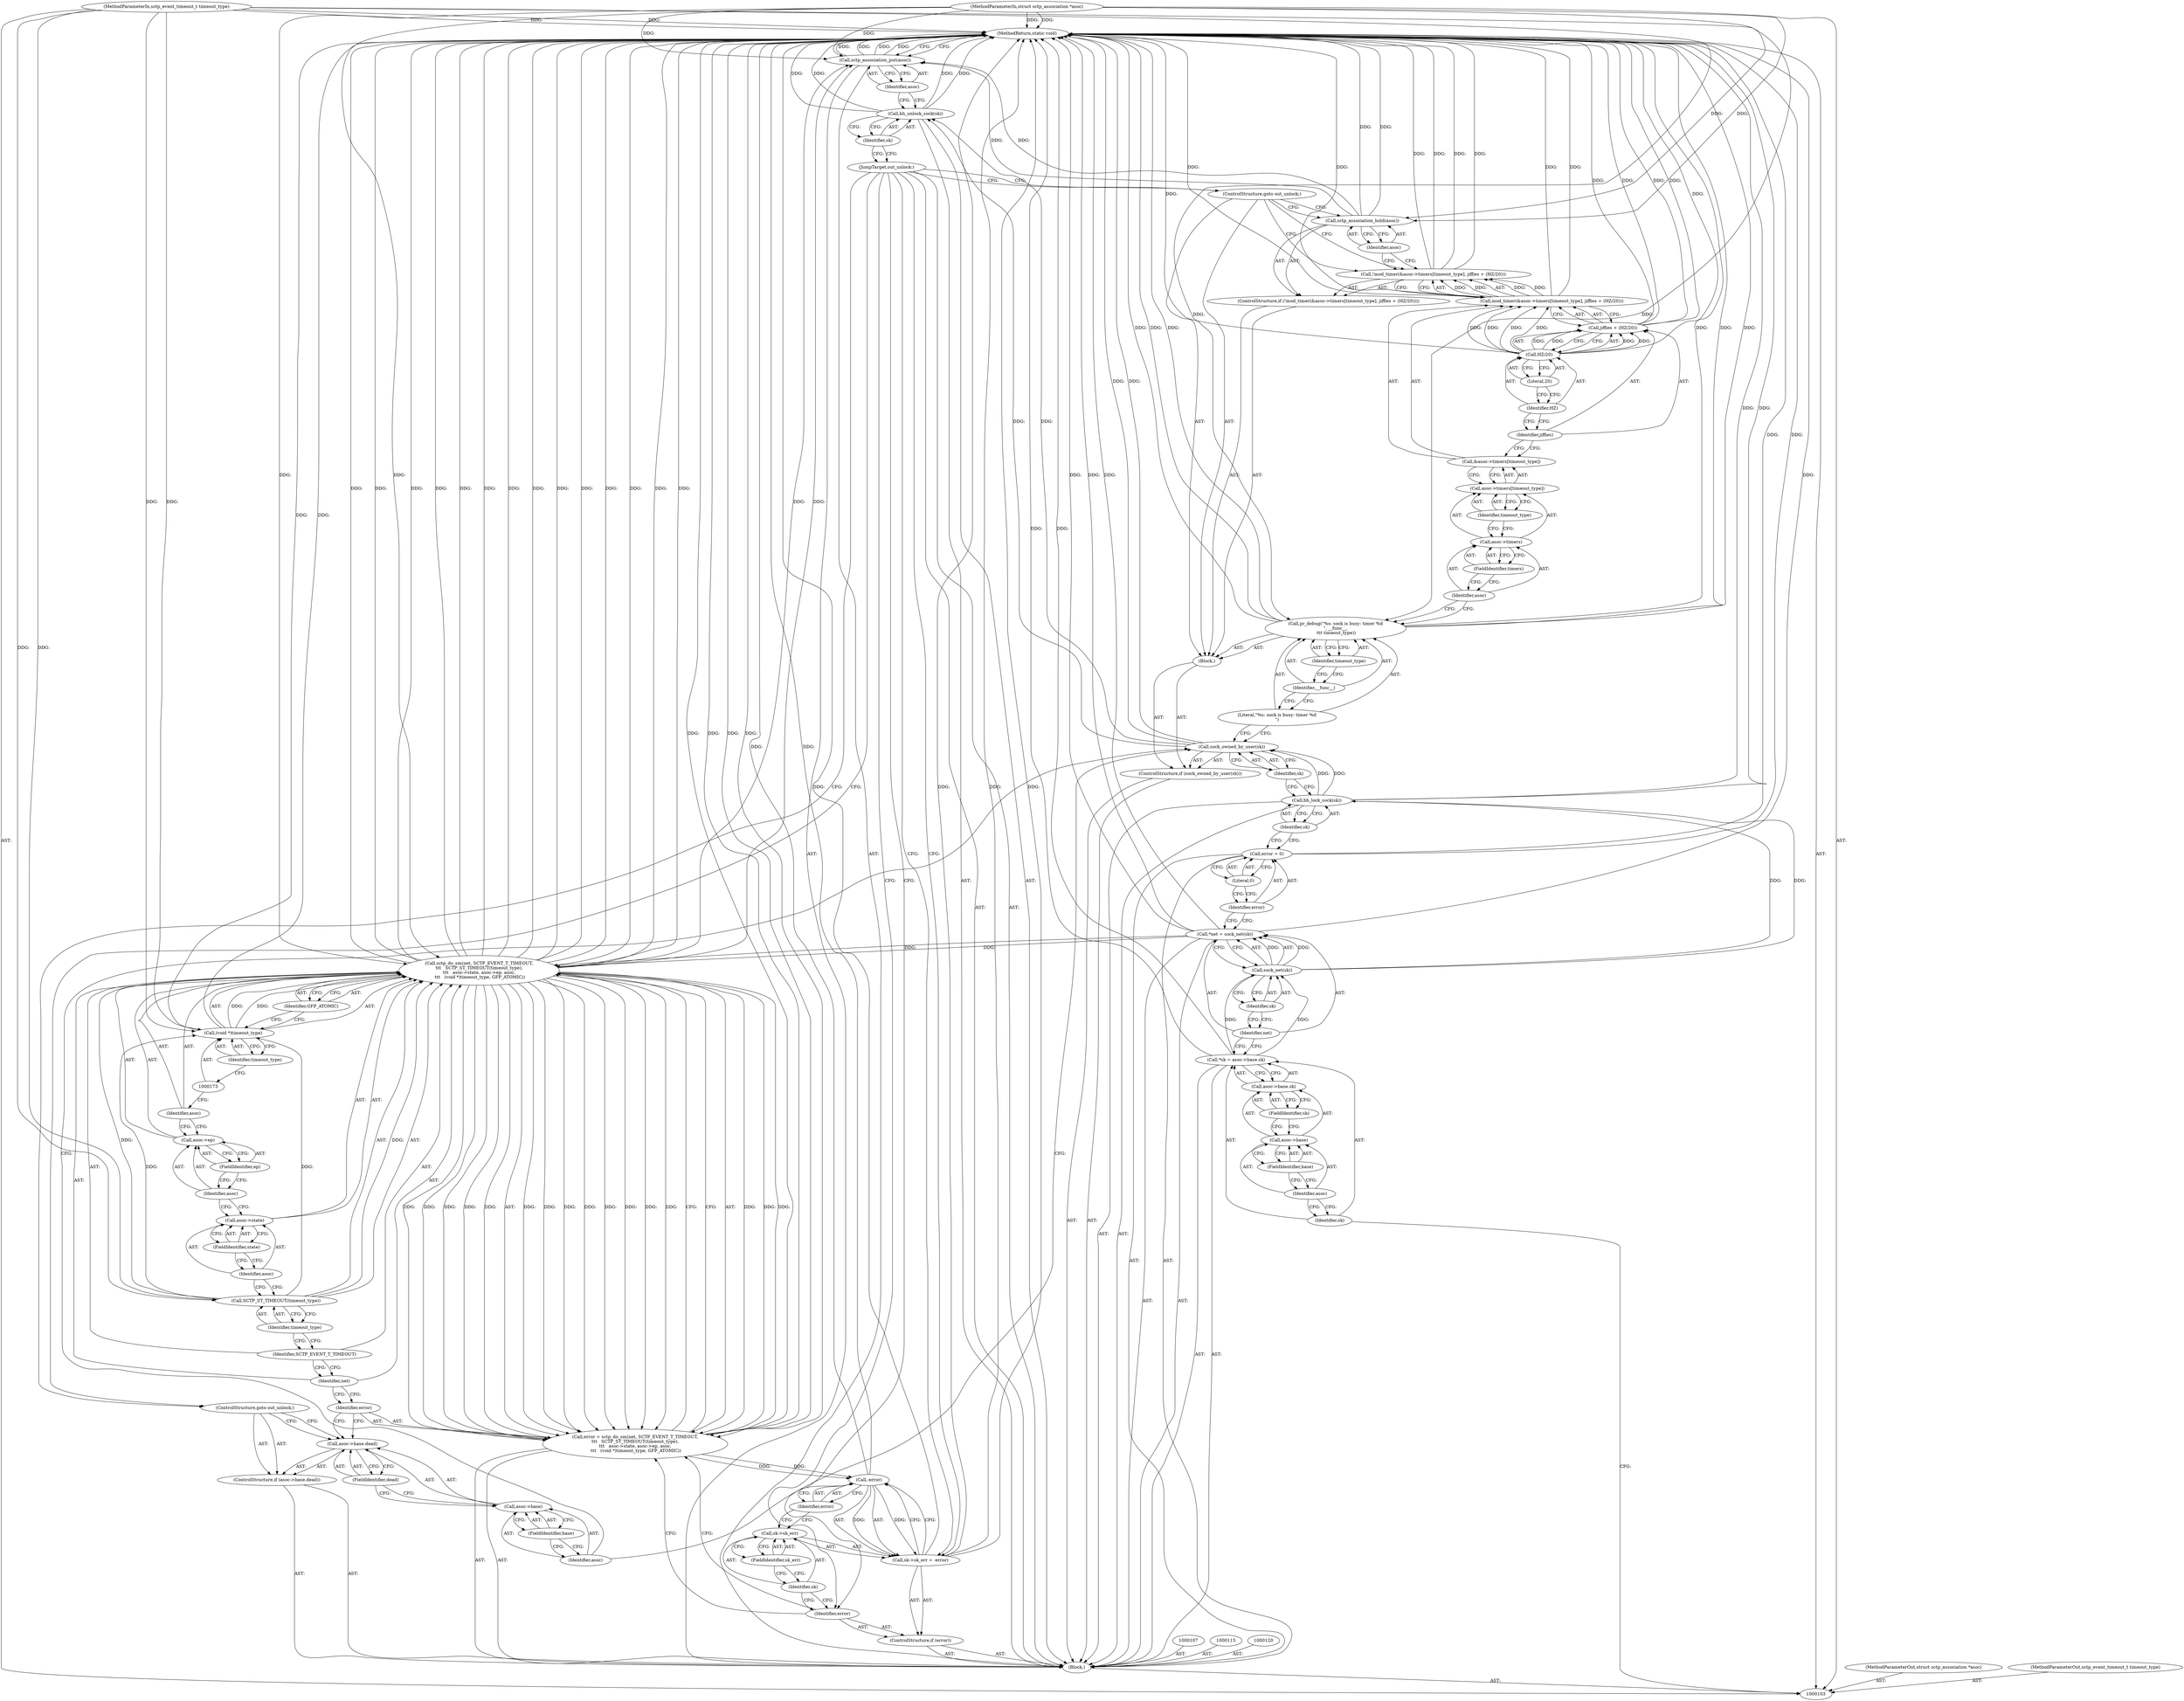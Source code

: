 digraph "0_linux_635682a14427d241bab7bbdeebb48a7d7b91638e_2" {
"1000189" [label="(MethodReturn,static void)"];
"1000104" [label="(MethodParameterIn,struct sctp_association *asoc)"];
"1000297" [label="(MethodParameterOut,struct sctp_association *asoc)"];
"1000131" [label="(Literal,\"%s: sock is busy: timer %d\n\")"];
"1000130" [label="(Call,pr_debug(\"%s: sock is busy: timer %d\n\", __func__,\n \t\t\t timeout_type))"];
"1000132" [label="(Identifier,__func__)"];
"1000133" [label="(Identifier,timeout_type)"];
"1000137" [label="(Call,&asoc->timers[timeout_type])"];
"1000138" [label="(Call,asoc->timers[timeout_type])"];
"1000139" [label="(Call,asoc->timers)"];
"1000140" [label="(Identifier,asoc)"];
"1000134" [label="(ControlStructure,if (!mod_timer(&asoc->timers[timeout_type], jiffies + (HZ/20))))"];
"1000141" [label="(FieldIdentifier,timers)"];
"1000142" [label="(Identifier,timeout_type)"];
"1000143" [label="(Call,jiffies + (HZ/20))"];
"1000144" [label="(Identifier,jiffies)"];
"1000145" [label="(Call,HZ/20)"];
"1000146" [label="(Identifier,HZ)"];
"1000135" [label="(Call,!mod_timer(&asoc->timers[timeout_type], jiffies + (HZ/20)))"];
"1000147" [label="(Literal,20)"];
"1000136" [label="(Call,mod_timer(&asoc->timers[timeout_type], jiffies + (HZ/20)))"];
"1000149" [label="(Identifier,asoc)"];
"1000148" [label="(Call,sctp_association_hold(asoc))"];
"1000150" [label="(ControlStructure,goto out_unlock;)"];
"1000105" [label="(MethodParameterIn,sctp_event_timeout_t timeout_type)"];
"1000298" [label="(MethodParameterOut,sctp_event_timeout_t timeout_type)"];
"1000151" [label="(ControlStructure,if (asoc->base.dead))"];
"1000155" [label="(FieldIdentifier,base)"];
"1000156" [label="(FieldIdentifier,dead)"];
"1000152" [label="(Call,asoc->base.dead)"];
"1000153" [label="(Call,asoc->base)"];
"1000154" [label="(Identifier,asoc)"];
"1000157" [label="(ControlStructure,goto out_unlock;)"];
"1000158" [label="(Call,error = sctp_do_sm(net, SCTP_EVENT_T_TIMEOUT,\n\t\t\t   SCTP_ST_TIMEOUT(timeout_type),\n\t\t\t   asoc->state, asoc->ep, asoc,\n \t\t\t   (void *)timeout_type, GFP_ATOMIC))"];
"1000159" [label="(Identifier,error)"];
"1000161" [label="(Identifier,net)"];
"1000162" [label="(Identifier,SCTP_EVENT_T_TIMEOUT)"];
"1000160" [label="(Call,sctp_do_sm(net, SCTP_EVENT_T_TIMEOUT,\n\t\t\t   SCTP_ST_TIMEOUT(timeout_type),\n\t\t\t   asoc->state, asoc->ep, asoc,\n \t\t\t   (void *)timeout_type, GFP_ATOMIC))"];
"1000164" [label="(Identifier,timeout_type)"];
"1000163" [label="(Call,SCTP_ST_TIMEOUT(timeout_type))"];
"1000167" [label="(FieldIdentifier,state)"];
"1000168" [label="(Call,asoc->ep)"];
"1000169" [label="(Identifier,asoc)"];
"1000170" [label="(FieldIdentifier,ep)"];
"1000171" [label="(Identifier,asoc)"];
"1000165" [label="(Call,asoc->state)"];
"1000166" [label="(Identifier,asoc)"];
"1000174" [label="(Identifier,timeout_type)"];
"1000175" [label="(Identifier,GFP_ATOMIC)"];
"1000172" [label="(Call,(void *)timeout_type)"];
"1000106" [label="(Block,)"];
"1000176" [label="(ControlStructure,if (error))"];
"1000177" [label="(Identifier,error)"];
"1000182" [label="(Call,-error)"];
"1000183" [label="(Identifier,error)"];
"1000178" [label="(Call,sk->sk_err = -error)"];
"1000179" [label="(Call,sk->sk_err)"];
"1000180" [label="(Identifier,sk)"];
"1000181" [label="(FieldIdentifier,sk_err)"];
"1000184" [label="(JumpTarget,out_unlock:)"];
"1000185" [label="(Call,bh_unlock_sock(sk))"];
"1000186" [label="(Identifier,sk)"];
"1000187" [label="(Call,sctp_association_put(asoc))"];
"1000188" [label="(Identifier,asoc)"];
"1000108" [label="(Call,*sk = asoc->base.sk)"];
"1000109" [label="(Identifier,sk)"];
"1000110" [label="(Call,asoc->base.sk)"];
"1000111" [label="(Call,asoc->base)"];
"1000112" [label="(Identifier,asoc)"];
"1000113" [label="(FieldIdentifier,base)"];
"1000114" [label="(FieldIdentifier,sk)"];
"1000116" [label="(Call,*net = sock_net(sk))"];
"1000117" [label="(Identifier,net)"];
"1000118" [label="(Call,sock_net(sk))"];
"1000119" [label="(Identifier,sk)"];
"1000123" [label="(Literal,0)"];
"1000121" [label="(Call,error = 0)"];
"1000122" [label="(Identifier,error)"];
"1000124" [label="(Call,bh_lock_sock(sk))"];
"1000125" [label="(Identifier,sk)"];
"1000126" [label="(ControlStructure,if (sock_owned_by_user(sk)))"];
"1000128" [label="(Identifier,sk)"];
"1000129" [label="(Block,)"];
"1000127" [label="(Call,sock_owned_by_user(sk))"];
"1000189" -> "1000103"  [label="AST: "];
"1000189" -> "1000187"  [label="CFG: "];
"1000185" -> "1000189"  [label="DDG: "];
"1000185" -> "1000189"  [label="DDG: "];
"1000105" -> "1000189"  [label="DDG: "];
"1000158" -> "1000189"  [label="DDG: "];
"1000158" -> "1000189"  [label="DDG: "];
"1000130" -> "1000189"  [label="DDG: "];
"1000130" -> "1000189"  [label="DDG: "];
"1000130" -> "1000189"  [label="DDG: "];
"1000148" -> "1000189"  [label="DDG: "];
"1000127" -> "1000189"  [label="DDG: "];
"1000116" -> "1000189"  [label="DDG: "];
"1000116" -> "1000189"  [label="DDG: "];
"1000178" -> "1000189"  [label="DDG: "];
"1000178" -> "1000189"  [label="DDG: "];
"1000187" -> "1000189"  [label="DDG: "];
"1000187" -> "1000189"  [label="DDG: "];
"1000160" -> "1000189"  [label="DDG: "];
"1000160" -> "1000189"  [label="DDG: "];
"1000160" -> "1000189"  [label="DDG: "];
"1000160" -> "1000189"  [label="DDG: "];
"1000160" -> "1000189"  [label="DDG: "];
"1000160" -> "1000189"  [label="DDG: "];
"1000160" -> "1000189"  [label="DDG: "];
"1000104" -> "1000189"  [label="DDG: "];
"1000143" -> "1000189"  [label="DDG: "];
"1000143" -> "1000189"  [label="DDG: "];
"1000135" -> "1000189"  [label="DDG: "];
"1000135" -> "1000189"  [label="DDG: "];
"1000108" -> "1000189"  [label="DDG: "];
"1000136" -> "1000189"  [label="DDG: "];
"1000136" -> "1000189"  [label="DDG: "];
"1000121" -> "1000189"  [label="DDG: "];
"1000145" -> "1000189"  [label="DDG: "];
"1000182" -> "1000189"  [label="DDG: "];
"1000172" -> "1000189"  [label="DDG: "];
"1000124" -> "1000189"  [label="DDG: "];
"1000104" -> "1000103"  [label="AST: "];
"1000104" -> "1000189"  [label="DDG: "];
"1000104" -> "1000148"  [label="DDG: "];
"1000104" -> "1000160"  [label="DDG: "];
"1000104" -> "1000187"  [label="DDG: "];
"1000297" -> "1000103"  [label="AST: "];
"1000131" -> "1000130"  [label="AST: "];
"1000131" -> "1000127"  [label="CFG: "];
"1000132" -> "1000131"  [label="CFG: "];
"1000130" -> "1000129"  [label="AST: "];
"1000130" -> "1000133"  [label="CFG: "];
"1000131" -> "1000130"  [label="AST: "];
"1000132" -> "1000130"  [label="AST: "];
"1000133" -> "1000130"  [label="AST: "];
"1000140" -> "1000130"  [label="CFG: "];
"1000130" -> "1000189"  [label="DDG: "];
"1000130" -> "1000189"  [label="DDG: "];
"1000130" -> "1000189"  [label="DDG: "];
"1000105" -> "1000130"  [label="DDG: "];
"1000132" -> "1000130"  [label="AST: "];
"1000132" -> "1000131"  [label="CFG: "];
"1000133" -> "1000132"  [label="CFG: "];
"1000133" -> "1000130"  [label="AST: "];
"1000133" -> "1000132"  [label="CFG: "];
"1000130" -> "1000133"  [label="CFG: "];
"1000137" -> "1000136"  [label="AST: "];
"1000137" -> "1000138"  [label="CFG: "];
"1000138" -> "1000137"  [label="AST: "];
"1000144" -> "1000137"  [label="CFG: "];
"1000138" -> "1000137"  [label="AST: "];
"1000138" -> "1000142"  [label="CFG: "];
"1000139" -> "1000138"  [label="AST: "];
"1000142" -> "1000138"  [label="AST: "];
"1000137" -> "1000138"  [label="CFG: "];
"1000139" -> "1000138"  [label="AST: "];
"1000139" -> "1000141"  [label="CFG: "];
"1000140" -> "1000139"  [label="AST: "];
"1000141" -> "1000139"  [label="AST: "];
"1000142" -> "1000139"  [label="CFG: "];
"1000140" -> "1000139"  [label="AST: "];
"1000140" -> "1000130"  [label="CFG: "];
"1000141" -> "1000140"  [label="CFG: "];
"1000134" -> "1000129"  [label="AST: "];
"1000135" -> "1000134"  [label="AST: "];
"1000148" -> "1000134"  [label="AST: "];
"1000141" -> "1000139"  [label="AST: "];
"1000141" -> "1000140"  [label="CFG: "];
"1000139" -> "1000141"  [label="CFG: "];
"1000142" -> "1000138"  [label="AST: "];
"1000142" -> "1000139"  [label="CFG: "];
"1000138" -> "1000142"  [label="CFG: "];
"1000143" -> "1000136"  [label="AST: "];
"1000143" -> "1000145"  [label="CFG: "];
"1000144" -> "1000143"  [label="AST: "];
"1000145" -> "1000143"  [label="AST: "];
"1000136" -> "1000143"  [label="CFG: "];
"1000143" -> "1000189"  [label="DDG: "];
"1000143" -> "1000189"  [label="DDG: "];
"1000145" -> "1000143"  [label="DDG: "];
"1000145" -> "1000143"  [label="DDG: "];
"1000144" -> "1000143"  [label="AST: "];
"1000144" -> "1000137"  [label="CFG: "];
"1000146" -> "1000144"  [label="CFG: "];
"1000145" -> "1000143"  [label="AST: "];
"1000145" -> "1000147"  [label="CFG: "];
"1000146" -> "1000145"  [label="AST: "];
"1000147" -> "1000145"  [label="AST: "];
"1000143" -> "1000145"  [label="CFG: "];
"1000145" -> "1000189"  [label="DDG: "];
"1000145" -> "1000136"  [label="DDG: "];
"1000145" -> "1000136"  [label="DDG: "];
"1000145" -> "1000143"  [label="DDG: "];
"1000145" -> "1000143"  [label="DDG: "];
"1000146" -> "1000145"  [label="AST: "];
"1000146" -> "1000144"  [label="CFG: "];
"1000147" -> "1000146"  [label="CFG: "];
"1000135" -> "1000134"  [label="AST: "];
"1000135" -> "1000136"  [label="CFG: "];
"1000136" -> "1000135"  [label="AST: "];
"1000149" -> "1000135"  [label="CFG: "];
"1000150" -> "1000135"  [label="CFG: "];
"1000135" -> "1000189"  [label="DDG: "];
"1000135" -> "1000189"  [label="DDG: "];
"1000136" -> "1000135"  [label="DDG: "];
"1000136" -> "1000135"  [label="DDG: "];
"1000147" -> "1000145"  [label="AST: "];
"1000147" -> "1000146"  [label="CFG: "];
"1000145" -> "1000147"  [label="CFG: "];
"1000136" -> "1000135"  [label="AST: "];
"1000136" -> "1000143"  [label="CFG: "];
"1000137" -> "1000136"  [label="AST: "];
"1000143" -> "1000136"  [label="AST: "];
"1000135" -> "1000136"  [label="CFG: "];
"1000136" -> "1000189"  [label="DDG: "];
"1000136" -> "1000189"  [label="DDG: "];
"1000136" -> "1000135"  [label="DDG: "];
"1000136" -> "1000135"  [label="DDG: "];
"1000145" -> "1000136"  [label="DDG: "];
"1000145" -> "1000136"  [label="DDG: "];
"1000149" -> "1000148"  [label="AST: "];
"1000149" -> "1000135"  [label="CFG: "];
"1000148" -> "1000149"  [label="CFG: "];
"1000148" -> "1000134"  [label="AST: "];
"1000148" -> "1000149"  [label="CFG: "];
"1000149" -> "1000148"  [label="AST: "];
"1000150" -> "1000148"  [label="CFG: "];
"1000148" -> "1000189"  [label="DDG: "];
"1000104" -> "1000148"  [label="DDG: "];
"1000148" -> "1000187"  [label="DDG: "];
"1000150" -> "1000129"  [label="AST: "];
"1000150" -> "1000148"  [label="CFG: "];
"1000150" -> "1000135"  [label="CFG: "];
"1000184" -> "1000150"  [label="CFG: "];
"1000105" -> "1000103"  [label="AST: "];
"1000105" -> "1000189"  [label="DDG: "];
"1000105" -> "1000130"  [label="DDG: "];
"1000105" -> "1000163"  [label="DDG: "];
"1000105" -> "1000172"  [label="DDG: "];
"1000298" -> "1000103"  [label="AST: "];
"1000151" -> "1000106"  [label="AST: "];
"1000152" -> "1000151"  [label="AST: "];
"1000157" -> "1000151"  [label="AST: "];
"1000155" -> "1000153"  [label="AST: "];
"1000155" -> "1000154"  [label="CFG: "];
"1000153" -> "1000155"  [label="CFG: "];
"1000156" -> "1000152"  [label="AST: "];
"1000156" -> "1000153"  [label="CFG: "];
"1000152" -> "1000156"  [label="CFG: "];
"1000152" -> "1000151"  [label="AST: "];
"1000152" -> "1000156"  [label="CFG: "];
"1000153" -> "1000152"  [label="AST: "];
"1000156" -> "1000152"  [label="AST: "];
"1000157" -> "1000152"  [label="CFG: "];
"1000159" -> "1000152"  [label="CFG: "];
"1000153" -> "1000152"  [label="AST: "];
"1000153" -> "1000155"  [label="CFG: "];
"1000154" -> "1000153"  [label="AST: "];
"1000155" -> "1000153"  [label="AST: "];
"1000156" -> "1000153"  [label="CFG: "];
"1000154" -> "1000153"  [label="AST: "];
"1000154" -> "1000127"  [label="CFG: "];
"1000155" -> "1000154"  [label="CFG: "];
"1000157" -> "1000151"  [label="AST: "];
"1000157" -> "1000152"  [label="CFG: "];
"1000184" -> "1000157"  [label="CFG: "];
"1000158" -> "1000106"  [label="AST: "];
"1000158" -> "1000160"  [label="CFG: "];
"1000159" -> "1000158"  [label="AST: "];
"1000160" -> "1000158"  [label="AST: "];
"1000177" -> "1000158"  [label="CFG: "];
"1000158" -> "1000189"  [label="DDG: "];
"1000158" -> "1000189"  [label="DDG: "];
"1000160" -> "1000158"  [label="DDG: "];
"1000160" -> "1000158"  [label="DDG: "];
"1000160" -> "1000158"  [label="DDG: "];
"1000160" -> "1000158"  [label="DDG: "];
"1000160" -> "1000158"  [label="DDG: "];
"1000160" -> "1000158"  [label="DDG: "];
"1000160" -> "1000158"  [label="DDG: "];
"1000160" -> "1000158"  [label="DDG: "];
"1000158" -> "1000182"  [label="DDG: "];
"1000159" -> "1000158"  [label="AST: "];
"1000159" -> "1000152"  [label="CFG: "];
"1000161" -> "1000159"  [label="CFG: "];
"1000161" -> "1000160"  [label="AST: "];
"1000161" -> "1000159"  [label="CFG: "];
"1000162" -> "1000161"  [label="CFG: "];
"1000162" -> "1000160"  [label="AST: "];
"1000162" -> "1000161"  [label="CFG: "];
"1000164" -> "1000162"  [label="CFG: "];
"1000160" -> "1000158"  [label="AST: "];
"1000160" -> "1000175"  [label="CFG: "];
"1000161" -> "1000160"  [label="AST: "];
"1000162" -> "1000160"  [label="AST: "];
"1000163" -> "1000160"  [label="AST: "];
"1000165" -> "1000160"  [label="AST: "];
"1000168" -> "1000160"  [label="AST: "];
"1000171" -> "1000160"  [label="AST: "];
"1000172" -> "1000160"  [label="AST: "];
"1000175" -> "1000160"  [label="AST: "];
"1000158" -> "1000160"  [label="CFG: "];
"1000160" -> "1000189"  [label="DDG: "];
"1000160" -> "1000189"  [label="DDG: "];
"1000160" -> "1000189"  [label="DDG: "];
"1000160" -> "1000189"  [label="DDG: "];
"1000160" -> "1000189"  [label="DDG: "];
"1000160" -> "1000189"  [label="DDG: "];
"1000160" -> "1000189"  [label="DDG: "];
"1000160" -> "1000158"  [label="DDG: "];
"1000160" -> "1000158"  [label="DDG: "];
"1000160" -> "1000158"  [label="DDG: "];
"1000160" -> "1000158"  [label="DDG: "];
"1000160" -> "1000158"  [label="DDG: "];
"1000160" -> "1000158"  [label="DDG: "];
"1000160" -> "1000158"  [label="DDG: "];
"1000160" -> "1000158"  [label="DDG: "];
"1000116" -> "1000160"  [label="DDG: "];
"1000163" -> "1000160"  [label="DDG: "];
"1000104" -> "1000160"  [label="DDG: "];
"1000172" -> "1000160"  [label="DDG: "];
"1000160" -> "1000187"  [label="DDG: "];
"1000164" -> "1000163"  [label="AST: "];
"1000164" -> "1000162"  [label="CFG: "];
"1000163" -> "1000164"  [label="CFG: "];
"1000163" -> "1000160"  [label="AST: "];
"1000163" -> "1000164"  [label="CFG: "];
"1000164" -> "1000163"  [label="AST: "];
"1000166" -> "1000163"  [label="CFG: "];
"1000163" -> "1000160"  [label="DDG: "];
"1000105" -> "1000163"  [label="DDG: "];
"1000163" -> "1000172"  [label="DDG: "];
"1000167" -> "1000165"  [label="AST: "];
"1000167" -> "1000166"  [label="CFG: "];
"1000165" -> "1000167"  [label="CFG: "];
"1000168" -> "1000160"  [label="AST: "];
"1000168" -> "1000170"  [label="CFG: "];
"1000169" -> "1000168"  [label="AST: "];
"1000170" -> "1000168"  [label="AST: "];
"1000171" -> "1000168"  [label="CFG: "];
"1000169" -> "1000168"  [label="AST: "];
"1000169" -> "1000165"  [label="CFG: "];
"1000170" -> "1000169"  [label="CFG: "];
"1000170" -> "1000168"  [label="AST: "];
"1000170" -> "1000169"  [label="CFG: "];
"1000168" -> "1000170"  [label="CFG: "];
"1000171" -> "1000160"  [label="AST: "];
"1000171" -> "1000168"  [label="CFG: "];
"1000173" -> "1000171"  [label="CFG: "];
"1000165" -> "1000160"  [label="AST: "];
"1000165" -> "1000167"  [label="CFG: "];
"1000166" -> "1000165"  [label="AST: "];
"1000167" -> "1000165"  [label="AST: "];
"1000169" -> "1000165"  [label="CFG: "];
"1000166" -> "1000165"  [label="AST: "];
"1000166" -> "1000163"  [label="CFG: "];
"1000167" -> "1000166"  [label="CFG: "];
"1000174" -> "1000172"  [label="AST: "];
"1000174" -> "1000173"  [label="CFG: "];
"1000172" -> "1000174"  [label="CFG: "];
"1000175" -> "1000160"  [label="AST: "];
"1000175" -> "1000172"  [label="CFG: "];
"1000160" -> "1000175"  [label="CFG: "];
"1000172" -> "1000160"  [label="AST: "];
"1000172" -> "1000174"  [label="CFG: "];
"1000173" -> "1000172"  [label="AST: "];
"1000174" -> "1000172"  [label="AST: "];
"1000175" -> "1000172"  [label="CFG: "];
"1000172" -> "1000189"  [label="DDG: "];
"1000172" -> "1000160"  [label="DDG: "];
"1000163" -> "1000172"  [label="DDG: "];
"1000105" -> "1000172"  [label="DDG: "];
"1000106" -> "1000103"  [label="AST: "];
"1000107" -> "1000106"  [label="AST: "];
"1000108" -> "1000106"  [label="AST: "];
"1000115" -> "1000106"  [label="AST: "];
"1000116" -> "1000106"  [label="AST: "];
"1000120" -> "1000106"  [label="AST: "];
"1000121" -> "1000106"  [label="AST: "];
"1000124" -> "1000106"  [label="AST: "];
"1000126" -> "1000106"  [label="AST: "];
"1000151" -> "1000106"  [label="AST: "];
"1000158" -> "1000106"  [label="AST: "];
"1000176" -> "1000106"  [label="AST: "];
"1000184" -> "1000106"  [label="AST: "];
"1000185" -> "1000106"  [label="AST: "];
"1000187" -> "1000106"  [label="AST: "];
"1000176" -> "1000106"  [label="AST: "];
"1000177" -> "1000176"  [label="AST: "];
"1000178" -> "1000176"  [label="AST: "];
"1000177" -> "1000176"  [label="AST: "];
"1000177" -> "1000158"  [label="CFG: "];
"1000180" -> "1000177"  [label="CFG: "];
"1000184" -> "1000177"  [label="CFG: "];
"1000182" -> "1000178"  [label="AST: "];
"1000182" -> "1000183"  [label="CFG: "];
"1000183" -> "1000182"  [label="AST: "];
"1000178" -> "1000182"  [label="CFG: "];
"1000182" -> "1000189"  [label="DDG: "];
"1000182" -> "1000178"  [label="DDG: "];
"1000158" -> "1000182"  [label="DDG: "];
"1000183" -> "1000182"  [label="AST: "];
"1000183" -> "1000179"  [label="CFG: "];
"1000182" -> "1000183"  [label="CFG: "];
"1000178" -> "1000176"  [label="AST: "];
"1000178" -> "1000182"  [label="CFG: "];
"1000179" -> "1000178"  [label="AST: "];
"1000182" -> "1000178"  [label="AST: "];
"1000184" -> "1000178"  [label="CFG: "];
"1000178" -> "1000189"  [label="DDG: "];
"1000178" -> "1000189"  [label="DDG: "];
"1000182" -> "1000178"  [label="DDG: "];
"1000179" -> "1000178"  [label="AST: "];
"1000179" -> "1000181"  [label="CFG: "];
"1000180" -> "1000179"  [label="AST: "];
"1000181" -> "1000179"  [label="AST: "];
"1000183" -> "1000179"  [label="CFG: "];
"1000180" -> "1000179"  [label="AST: "];
"1000180" -> "1000177"  [label="CFG: "];
"1000181" -> "1000180"  [label="CFG: "];
"1000181" -> "1000179"  [label="AST: "];
"1000181" -> "1000180"  [label="CFG: "];
"1000179" -> "1000181"  [label="CFG: "];
"1000184" -> "1000106"  [label="AST: "];
"1000184" -> "1000178"  [label="CFG: "];
"1000184" -> "1000177"  [label="CFG: "];
"1000184" -> "1000150"  [label="CFG: "];
"1000184" -> "1000157"  [label="CFG: "];
"1000186" -> "1000184"  [label="CFG: "];
"1000185" -> "1000106"  [label="AST: "];
"1000185" -> "1000186"  [label="CFG: "];
"1000186" -> "1000185"  [label="AST: "];
"1000188" -> "1000185"  [label="CFG: "];
"1000185" -> "1000189"  [label="DDG: "];
"1000185" -> "1000189"  [label="DDG: "];
"1000127" -> "1000185"  [label="DDG: "];
"1000186" -> "1000185"  [label="AST: "];
"1000186" -> "1000184"  [label="CFG: "];
"1000185" -> "1000186"  [label="CFG: "];
"1000187" -> "1000106"  [label="AST: "];
"1000187" -> "1000188"  [label="CFG: "];
"1000188" -> "1000187"  [label="AST: "];
"1000189" -> "1000187"  [label="CFG: "];
"1000187" -> "1000189"  [label="DDG: "];
"1000187" -> "1000189"  [label="DDG: "];
"1000148" -> "1000187"  [label="DDG: "];
"1000160" -> "1000187"  [label="DDG: "];
"1000104" -> "1000187"  [label="DDG: "];
"1000188" -> "1000187"  [label="AST: "];
"1000188" -> "1000185"  [label="CFG: "];
"1000187" -> "1000188"  [label="CFG: "];
"1000108" -> "1000106"  [label="AST: "];
"1000108" -> "1000110"  [label="CFG: "];
"1000109" -> "1000108"  [label="AST: "];
"1000110" -> "1000108"  [label="AST: "];
"1000117" -> "1000108"  [label="CFG: "];
"1000108" -> "1000189"  [label="DDG: "];
"1000108" -> "1000118"  [label="DDG: "];
"1000109" -> "1000108"  [label="AST: "];
"1000109" -> "1000103"  [label="CFG: "];
"1000112" -> "1000109"  [label="CFG: "];
"1000110" -> "1000108"  [label="AST: "];
"1000110" -> "1000114"  [label="CFG: "];
"1000111" -> "1000110"  [label="AST: "];
"1000114" -> "1000110"  [label="AST: "];
"1000108" -> "1000110"  [label="CFG: "];
"1000111" -> "1000110"  [label="AST: "];
"1000111" -> "1000113"  [label="CFG: "];
"1000112" -> "1000111"  [label="AST: "];
"1000113" -> "1000111"  [label="AST: "];
"1000114" -> "1000111"  [label="CFG: "];
"1000112" -> "1000111"  [label="AST: "];
"1000112" -> "1000109"  [label="CFG: "];
"1000113" -> "1000112"  [label="CFG: "];
"1000113" -> "1000111"  [label="AST: "];
"1000113" -> "1000112"  [label="CFG: "];
"1000111" -> "1000113"  [label="CFG: "];
"1000114" -> "1000110"  [label="AST: "];
"1000114" -> "1000111"  [label="CFG: "];
"1000110" -> "1000114"  [label="CFG: "];
"1000116" -> "1000106"  [label="AST: "];
"1000116" -> "1000118"  [label="CFG: "];
"1000117" -> "1000116"  [label="AST: "];
"1000118" -> "1000116"  [label="AST: "];
"1000122" -> "1000116"  [label="CFG: "];
"1000116" -> "1000189"  [label="DDG: "];
"1000116" -> "1000189"  [label="DDG: "];
"1000118" -> "1000116"  [label="DDG: "];
"1000116" -> "1000160"  [label="DDG: "];
"1000117" -> "1000116"  [label="AST: "];
"1000117" -> "1000108"  [label="CFG: "];
"1000119" -> "1000117"  [label="CFG: "];
"1000118" -> "1000116"  [label="AST: "];
"1000118" -> "1000119"  [label="CFG: "];
"1000119" -> "1000118"  [label="AST: "];
"1000116" -> "1000118"  [label="CFG: "];
"1000118" -> "1000116"  [label="DDG: "];
"1000108" -> "1000118"  [label="DDG: "];
"1000118" -> "1000124"  [label="DDG: "];
"1000119" -> "1000118"  [label="AST: "];
"1000119" -> "1000117"  [label="CFG: "];
"1000118" -> "1000119"  [label="CFG: "];
"1000123" -> "1000121"  [label="AST: "];
"1000123" -> "1000122"  [label="CFG: "];
"1000121" -> "1000123"  [label="CFG: "];
"1000121" -> "1000106"  [label="AST: "];
"1000121" -> "1000123"  [label="CFG: "];
"1000122" -> "1000121"  [label="AST: "];
"1000123" -> "1000121"  [label="AST: "];
"1000125" -> "1000121"  [label="CFG: "];
"1000121" -> "1000189"  [label="DDG: "];
"1000122" -> "1000121"  [label="AST: "];
"1000122" -> "1000116"  [label="CFG: "];
"1000123" -> "1000122"  [label="CFG: "];
"1000124" -> "1000106"  [label="AST: "];
"1000124" -> "1000125"  [label="CFG: "];
"1000125" -> "1000124"  [label="AST: "];
"1000128" -> "1000124"  [label="CFG: "];
"1000124" -> "1000189"  [label="DDG: "];
"1000118" -> "1000124"  [label="DDG: "];
"1000124" -> "1000127"  [label="DDG: "];
"1000125" -> "1000124"  [label="AST: "];
"1000125" -> "1000121"  [label="CFG: "];
"1000124" -> "1000125"  [label="CFG: "];
"1000126" -> "1000106"  [label="AST: "];
"1000127" -> "1000126"  [label="AST: "];
"1000129" -> "1000126"  [label="AST: "];
"1000128" -> "1000127"  [label="AST: "];
"1000128" -> "1000124"  [label="CFG: "];
"1000127" -> "1000128"  [label="CFG: "];
"1000129" -> "1000126"  [label="AST: "];
"1000130" -> "1000129"  [label="AST: "];
"1000134" -> "1000129"  [label="AST: "];
"1000150" -> "1000129"  [label="AST: "];
"1000127" -> "1000126"  [label="AST: "];
"1000127" -> "1000128"  [label="CFG: "];
"1000128" -> "1000127"  [label="AST: "];
"1000131" -> "1000127"  [label="CFG: "];
"1000154" -> "1000127"  [label="CFG: "];
"1000127" -> "1000189"  [label="DDG: "];
"1000124" -> "1000127"  [label="DDG: "];
"1000127" -> "1000185"  [label="DDG: "];
}
